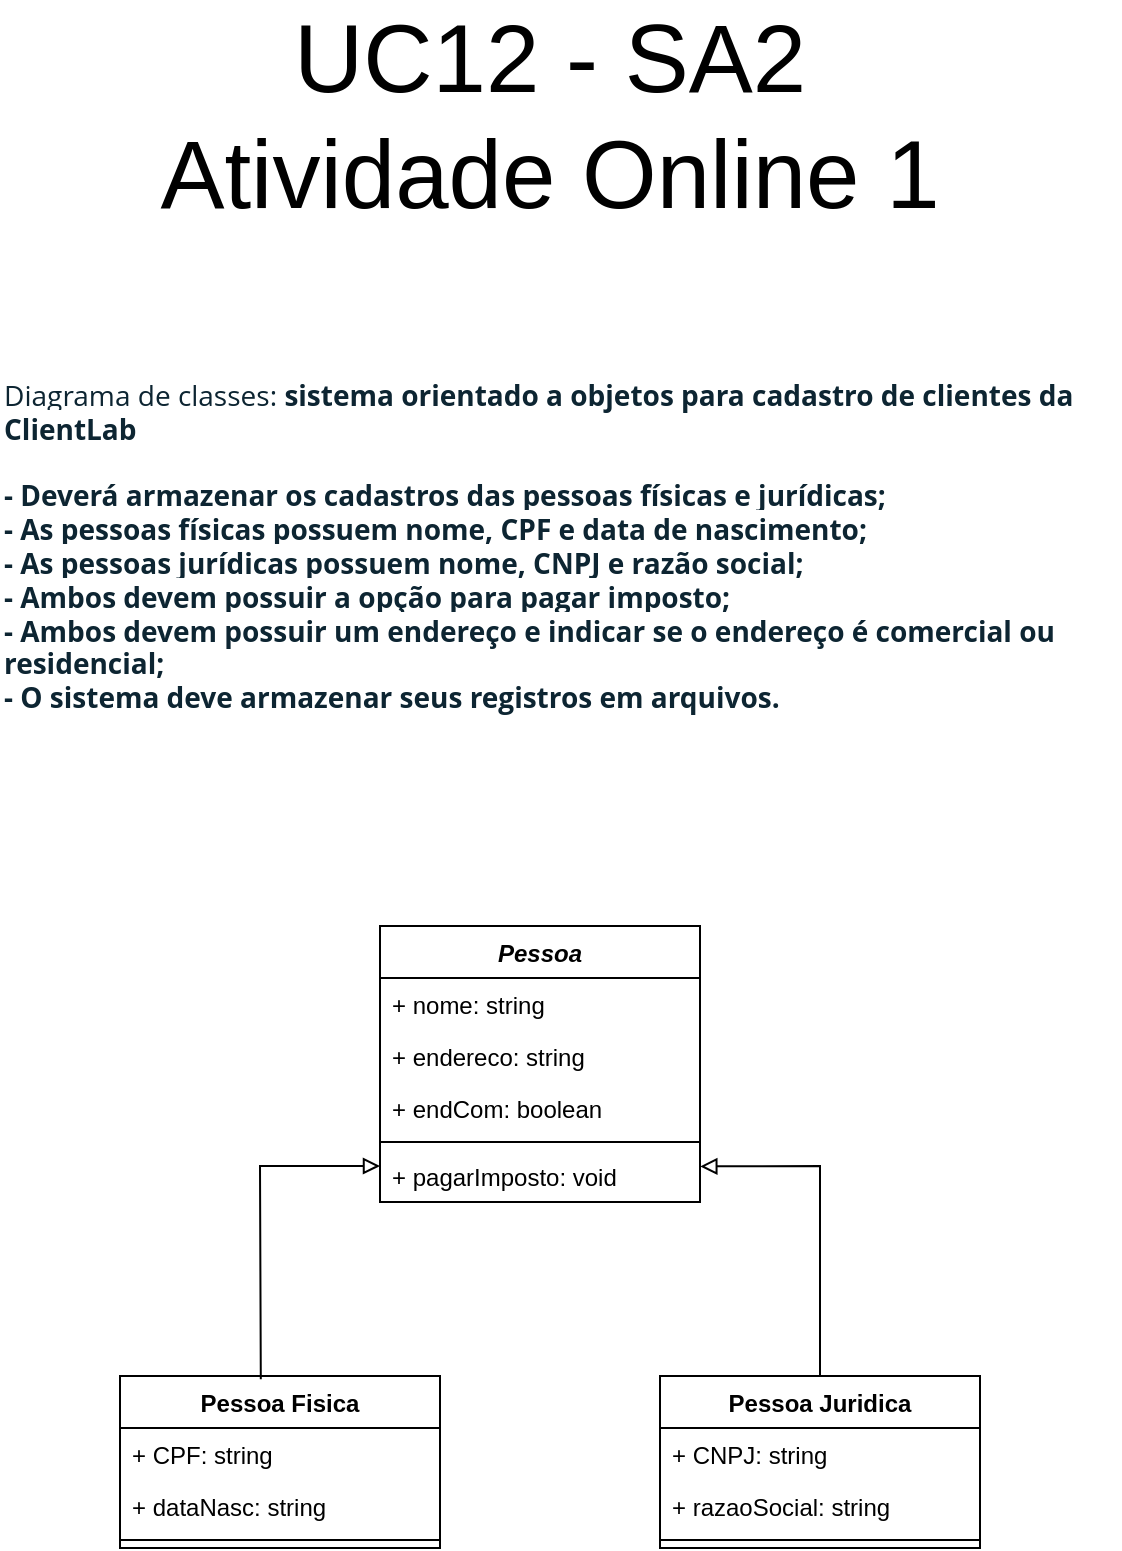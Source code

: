 <mxfile version="20.1.1" type="device"><diagram id="sa5q2z4dYxdtYkCppBZl" name="Page-1"><mxGraphModel dx="1422" dy="697" grid="1" gridSize="10" guides="1" tooltips="1" connect="1" arrows="1" fold="1" page="1" pageScale="1" pageWidth="827" pageHeight="1169" math="0" shadow="0"><root><mxCell id="0"/><mxCell id="1" parent="0"/><mxCell id="gLC9dqOuZaJ5eahWbBWc-1" value="Pessoa" style="swimlane;fontStyle=3;align=center;verticalAlign=top;childLayout=stackLayout;horizontal=1;startSize=26;horizontalStack=0;resizeParent=1;resizeParentMax=0;resizeLast=0;collapsible=1;marginBottom=0;" parent="1" vertex="1"><mxGeometry x="320" y="560" width="160" height="138" as="geometry"/></mxCell><mxCell id="gLC9dqOuZaJ5eahWbBWc-2" value="+ nome: string" style="text;strokeColor=none;fillColor=none;align=left;verticalAlign=top;spacingLeft=4;spacingRight=4;overflow=hidden;rotatable=0;points=[[0,0.5],[1,0.5]];portConstraint=eastwest;" parent="gLC9dqOuZaJ5eahWbBWc-1" vertex="1"><mxGeometry y="26" width="160" height="26" as="geometry"/></mxCell><mxCell id="gLC9dqOuZaJ5eahWbBWc-5" value="+ endereco: string" style="text;strokeColor=none;fillColor=none;align=left;verticalAlign=top;spacingLeft=4;spacingRight=4;overflow=hidden;rotatable=0;points=[[0,0.5],[1,0.5]];portConstraint=eastwest;" parent="gLC9dqOuZaJ5eahWbBWc-1" vertex="1"><mxGeometry y="52" width="160" height="26" as="geometry"/></mxCell><mxCell id="gLC9dqOuZaJ5eahWbBWc-6" value="+ endCom: boolean" style="text;strokeColor=none;fillColor=none;align=left;verticalAlign=top;spacingLeft=4;spacingRight=4;overflow=hidden;rotatable=0;points=[[0,0.5],[1,0.5]];portConstraint=eastwest;" parent="gLC9dqOuZaJ5eahWbBWc-1" vertex="1"><mxGeometry y="78" width="160" height="26" as="geometry"/></mxCell><mxCell id="gLC9dqOuZaJ5eahWbBWc-3" value="" style="line;strokeWidth=1;fillColor=none;align=left;verticalAlign=middle;spacingTop=-1;spacingLeft=3;spacingRight=3;rotatable=0;labelPosition=right;points=[];portConstraint=eastwest;" parent="gLC9dqOuZaJ5eahWbBWc-1" vertex="1"><mxGeometry y="104" width="160" height="8" as="geometry"/></mxCell><mxCell id="gLC9dqOuZaJ5eahWbBWc-4" value="+ pagarImposto: void" style="text;strokeColor=none;fillColor=none;align=left;verticalAlign=top;spacingLeft=4;spacingRight=4;overflow=hidden;rotatable=0;points=[[0,0.5],[1,0.5]];portConstraint=eastwest;" parent="gLC9dqOuZaJ5eahWbBWc-1" vertex="1"><mxGeometry y="112" width="160" height="26" as="geometry"/></mxCell><mxCell id="gLC9dqOuZaJ5eahWbBWc-7" value="Pessoa Fisica" style="swimlane;fontStyle=1;align=center;verticalAlign=top;childLayout=stackLayout;horizontal=1;startSize=26;horizontalStack=0;resizeParent=1;resizeParentMax=0;resizeLast=0;collapsible=1;marginBottom=0;" parent="1" vertex="1"><mxGeometry x="190" y="785" width="160" height="86" as="geometry"/></mxCell><mxCell id="gLC9dqOuZaJ5eahWbBWc-8" value="+ CPF: string" style="text;strokeColor=none;fillColor=none;align=left;verticalAlign=top;spacingLeft=4;spacingRight=4;overflow=hidden;rotatable=0;points=[[0,0.5],[1,0.5]];portConstraint=eastwest;" parent="gLC9dqOuZaJ5eahWbBWc-7" vertex="1"><mxGeometry y="26" width="160" height="26" as="geometry"/></mxCell><mxCell id="gLC9dqOuZaJ5eahWbBWc-17" value="+ dataNasc: string" style="text;strokeColor=none;fillColor=none;align=left;verticalAlign=top;spacingLeft=4;spacingRight=4;overflow=hidden;rotatable=0;points=[[0,0.5],[1,0.5]];portConstraint=eastwest;" parent="gLC9dqOuZaJ5eahWbBWc-7" vertex="1"><mxGeometry y="52" width="160" height="26" as="geometry"/></mxCell><mxCell id="gLC9dqOuZaJ5eahWbBWc-9" value="" style="line;strokeWidth=1;fillColor=none;align=left;verticalAlign=middle;spacingTop=-1;spacingLeft=3;spacingRight=3;rotatable=0;labelPosition=right;points=[];portConstraint=eastwest;" parent="gLC9dqOuZaJ5eahWbBWc-7" vertex="1"><mxGeometry y="78" width="160" height="8" as="geometry"/></mxCell><mxCell id="gLC9dqOuZaJ5eahWbBWc-11" value="Pessoa Juridica" style="swimlane;fontStyle=1;align=center;verticalAlign=top;childLayout=stackLayout;horizontal=1;startSize=26;horizontalStack=0;resizeParent=1;resizeParentMax=0;resizeLast=0;collapsible=1;marginBottom=0;" parent="1" vertex="1"><mxGeometry x="460" y="785" width="160" height="86" as="geometry"/></mxCell><mxCell id="gLC9dqOuZaJ5eahWbBWc-12" value="+ CNPJ: string" style="text;strokeColor=none;fillColor=none;align=left;verticalAlign=top;spacingLeft=4;spacingRight=4;overflow=hidden;rotatable=0;points=[[0,0.5],[1,0.5]];portConstraint=eastwest;" parent="gLC9dqOuZaJ5eahWbBWc-11" vertex="1"><mxGeometry y="26" width="160" height="26" as="geometry"/></mxCell><mxCell id="gLC9dqOuZaJ5eahWbBWc-18" value="+ razaoSocial: string" style="text;strokeColor=none;fillColor=none;align=left;verticalAlign=top;spacingLeft=4;spacingRight=4;overflow=hidden;rotatable=0;points=[[0,0.5],[1,0.5]];portConstraint=eastwest;" parent="gLC9dqOuZaJ5eahWbBWc-11" vertex="1"><mxGeometry y="52" width="160" height="26" as="geometry"/></mxCell><mxCell id="gLC9dqOuZaJ5eahWbBWc-13" value="" style="line;strokeWidth=1;fillColor=none;align=left;verticalAlign=middle;spacingTop=-1;spacingLeft=3;spacingRight=3;rotatable=0;labelPosition=right;points=[];portConstraint=eastwest;" parent="gLC9dqOuZaJ5eahWbBWc-11" vertex="1"><mxGeometry y="78" width="160" height="8" as="geometry"/></mxCell><mxCell id="gLC9dqOuZaJ5eahWbBWc-15" value="" style="endArrow=block;html=1;rounded=0;exitX=0.44;exitY=0.019;exitDx=0;exitDy=0;exitPerimeter=0;startArrow=none;startFill=0;endFill=0;" parent="1" source="gLC9dqOuZaJ5eahWbBWc-7" edge="1"><mxGeometry width="50" height="50" relative="1" as="geometry"><mxPoint x="410" y="760" as="sourcePoint"/><mxPoint x="320" y="680" as="targetPoint"/><Array as="points"><mxPoint x="260" y="680"/></Array></mxGeometry></mxCell><mxCell id="gLC9dqOuZaJ5eahWbBWc-16" value="" style="endArrow=block;html=1;rounded=0;exitX=0.5;exitY=0;exitDx=0;exitDy=0;entryX=1.001;entryY=0.316;entryDx=0;entryDy=0;endFill=0;entryPerimeter=0;" parent="1" source="gLC9dqOuZaJ5eahWbBWc-11" target="gLC9dqOuZaJ5eahWbBWc-4" edge="1"><mxGeometry width="50" height="50" relative="1" as="geometry"><mxPoint x="410" y="760" as="sourcePoint"/><mxPoint x="460" y="710" as="targetPoint"/><Array as="points"><mxPoint x="540" y="680"/></Array></mxGeometry></mxCell><mxCell id="gLC9dqOuZaJ5eahWbBWc-19" value="&lt;font style=&quot;font-size: 48px;&quot;&gt;UC12 - SA2&lt;br&gt;Atividade Online 1&lt;/font&gt;" style="text;html=1;strokeColor=none;fillColor=none;align=center;verticalAlign=middle;whiteSpace=wrap;rounded=0;" parent="1" vertex="1"><mxGeometry x="180" y="140" width="450" height="30" as="geometry"/></mxCell><mxCell id="cpOfqNfWGcXrxIk95woo-1" value="&lt;strong style=&quot;box-sizing: border-box; font-weight: 700; color: rgb(13, 37, 50); font-family: &amp;quot;Open Sans Hebrew&amp;quot;, &amp;quot;Open Sans&amp;quot;, sans-serif; font-size: 14px; font-style: normal; font-variant-ligatures: normal; font-variant-caps: normal; letter-spacing: normal; orphans: 2; text-align: start; text-indent: 0px; text-transform: none; widows: 2; word-spacing: 0px; -webkit-text-stroke-width: 0px; background-color: rgb(255, 255, 255); text-decoration-thickness: initial; text-decoration-style: initial; text-decoration-color: initial;&quot;&gt;&lt;span style=&quot;font-weight: 400;&quot;&gt;Diagrama de classes:&amp;nbsp;&lt;/span&gt;&lt;span style=&quot;box-sizing: border-box;&quot;&gt;sistema orientado a objetos para cadastro de clientes da ClientLab&lt;/span&gt;&lt;br&gt;&lt;br&gt;- Deverá armazenar os cadastros das pessoas físicas e jurídicas;&lt;/strong&gt;&lt;br style=&quot;box-sizing: border-box; color: rgb(13, 37, 50); font-family: &amp;quot;Open Sans Hebrew&amp;quot;, &amp;quot;Open Sans&amp;quot;, sans-serif; font-size: 14px; font-style: normal; font-variant-ligatures: normal; font-variant-caps: normal; font-weight: 400; letter-spacing: normal; orphans: 2; text-align: start; text-indent: 0px; text-transform: none; widows: 2; word-spacing: 0px; -webkit-text-stroke-width: 0px; background-color: rgb(255, 255, 255); text-decoration-thickness: initial; text-decoration-style: initial; text-decoration-color: initial;&quot;&gt;&lt;strong style=&quot;box-sizing: border-box; font-weight: 700; color: rgb(13, 37, 50); font-family: &amp;quot;Open Sans Hebrew&amp;quot;, &amp;quot;Open Sans&amp;quot;, sans-serif; font-size: 14px; font-style: normal; font-variant-ligatures: normal; font-variant-caps: normal; letter-spacing: normal; orphans: 2; text-align: start; text-indent: 0px; text-transform: none; widows: 2; word-spacing: 0px; -webkit-text-stroke-width: 0px; background-color: rgb(255, 255, 255); text-decoration-thickness: initial; text-decoration-style: initial; text-decoration-color: initial;&quot;&gt;- As pessoas físicas possuem nome, CPF e data de nascimento; &amp;nbsp;&lt;/strong&gt;&lt;br style=&quot;box-sizing: border-box; color: rgb(13, 37, 50); font-family: &amp;quot;Open Sans Hebrew&amp;quot;, &amp;quot;Open Sans&amp;quot;, sans-serif; font-size: 14px; font-style: normal; font-variant-ligatures: normal; font-variant-caps: normal; font-weight: 400; letter-spacing: normal; orphans: 2; text-align: start; text-indent: 0px; text-transform: none; widows: 2; word-spacing: 0px; -webkit-text-stroke-width: 0px; background-color: rgb(255, 255, 255); text-decoration-thickness: initial; text-decoration-style: initial; text-decoration-color: initial;&quot;&gt;&lt;strong style=&quot;box-sizing: border-box; font-weight: 700; color: rgb(13, 37, 50); font-family: &amp;quot;Open Sans Hebrew&amp;quot;, &amp;quot;Open Sans&amp;quot;, sans-serif; font-size: 14px; font-style: normal; font-variant-ligatures: normal; font-variant-caps: normal; letter-spacing: normal; orphans: 2; text-align: start; text-indent: 0px; text-transform: none; widows: 2; word-spacing: 0px; -webkit-text-stroke-width: 0px; background-color: rgb(255, 255, 255); text-decoration-thickness: initial; text-decoration-style: initial; text-decoration-color: initial;&quot;&gt;- As pessoas jurídicas possuem nome, CNPJ e razão social; &amp;nbsp;&amp;nbsp;&amp;nbsp;&amp;nbsp;&amp;nbsp;&amp;nbsp;&amp;nbsp;&amp;nbsp;&lt;/strong&gt;&lt;br style=&quot;box-sizing: border-box; color: rgb(13, 37, 50); font-family: &amp;quot;Open Sans Hebrew&amp;quot;, &amp;quot;Open Sans&amp;quot;, sans-serif; font-size: 14px; font-style: normal; font-variant-ligatures: normal; font-variant-caps: normal; font-weight: 400; letter-spacing: normal; orphans: 2; text-align: start; text-indent: 0px; text-transform: none; widows: 2; word-spacing: 0px; -webkit-text-stroke-width: 0px; background-color: rgb(255, 255, 255); text-decoration-thickness: initial; text-decoration-style: initial; text-decoration-color: initial;&quot;&gt;&lt;strong style=&quot;box-sizing: border-box; font-weight: 700; color: rgb(13, 37, 50); font-family: &amp;quot;Open Sans Hebrew&amp;quot;, &amp;quot;Open Sans&amp;quot;, sans-serif; font-size: 14px; font-style: normal; font-variant-ligatures: normal; font-variant-caps: normal; letter-spacing: normal; orphans: 2; text-align: start; text-indent: 0px; text-transform: none; widows: 2; word-spacing: 0px; -webkit-text-stroke-width: 0px; background-color: rgb(255, 255, 255); text-decoration-thickness: initial; text-decoration-style: initial; text-decoration-color: initial;&quot;&gt;- Ambos devem possuir a opção para pagar imposto;&lt;/strong&gt;&lt;br style=&quot;box-sizing: border-box; color: rgb(13, 37, 50); font-family: &amp;quot;Open Sans Hebrew&amp;quot;, &amp;quot;Open Sans&amp;quot;, sans-serif; font-size: 14px; font-style: normal; font-variant-ligatures: normal; font-variant-caps: normal; font-weight: 400; letter-spacing: normal; orphans: 2; text-align: start; text-indent: 0px; text-transform: none; widows: 2; word-spacing: 0px; -webkit-text-stroke-width: 0px; background-color: rgb(255, 255, 255); text-decoration-thickness: initial; text-decoration-style: initial; text-decoration-color: initial;&quot;&gt;&lt;strong style=&quot;box-sizing: border-box; font-weight: 700; color: rgb(13, 37, 50); font-family: &amp;quot;Open Sans Hebrew&amp;quot;, &amp;quot;Open Sans&amp;quot;, sans-serif; font-size: 14px; font-style: normal; font-variant-ligatures: normal; font-variant-caps: normal; letter-spacing: normal; orphans: 2; text-align: start; text-indent: 0px; text-transform: none; widows: 2; word-spacing: 0px; -webkit-text-stroke-width: 0px; background-color: rgb(255, 255, 255); text-decoration-thickness: initial; text-decoration-style: initial; text-decoration-color: initial;&quot;&gt;- Ambos devem possuir um endereço e indicar se o endereço é comercial ou residencial; &amp;nbsp;&lt;/strong&gt;&lt;br style=&quot;box-sizing: border-box; color: rgb(13, 37, 50); font-family: &amp;quot;Open Sans Hebrew&amp;quot;, &amp;quot;Open Sans&amp;quot;, sans-serif; font-size: 14px; font-style: normal; font-variant-ligatures: normal; font-variant-caps: normal; font-weight: 400; letter-spacing: normal; orphans: 2; text-align: start; text-indent: 0px; text-transform: none; widows: 2; word-spacing: 0px; -webkit-text-stroke-width: 0px; background-color: rgb(255, 255, 255); text-decoration-thickness: initial; text-decoration-style: initial; text-decoration-color: initial;&quot;&gt;&lt;strong style=&quot;box-sizing: border-box; font-weight: 700; color: rgb(13, 37, 50); font-family: &amp;quot;Open Sans Hebrew&amp;quot;, &amp;quot;Open Sans&amp;quot;, sans-serif; font-size: 14px; font-style: normal; font-variant-ligatures: normal; font-variant-caps: normal; letter-spacing: normal; orphans: 2; text-align: start; text-indent: 0px; text-transform: none; widows: 2; word-spacing: 0px; -webkit-text-stroke-width: 0px; background-color: rgb(255, 255, 255); text-decoration-thickness: initial; text-decoration-style: initial; text-decoration-color: initial;&quot;&gt;- O sistema deve armazenar seus registros em arquivos.&lt;/strong&gt;" style="text;whiteSpace=wrap;html=1;" parent="1" vertex="1"><mxGeometry x="130" y="280" width="560" height="140" as="geometry"/></mxCell></root></mxGraphModel></diagram></mxfile>